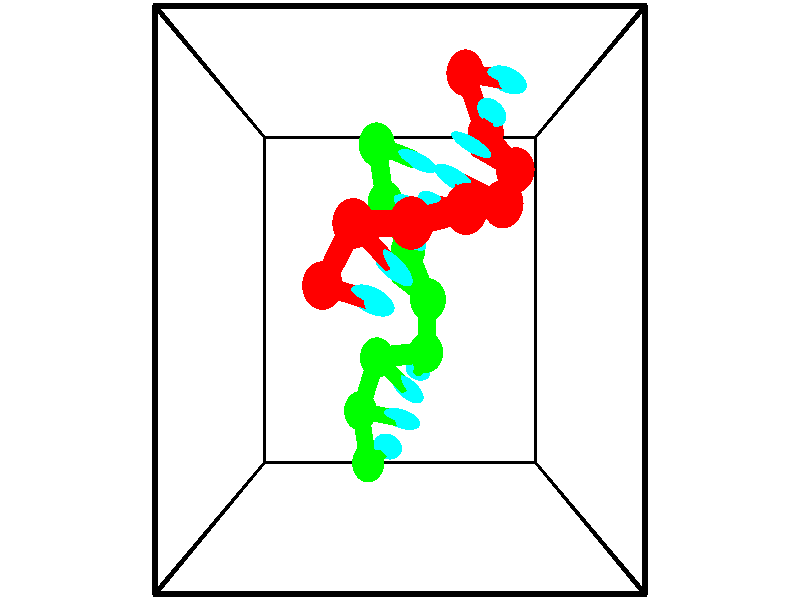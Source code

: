 // switches for output
#declare DRAW_BASES = 1; // possible values are 0, 1; only relevant for DNA ribbons
#declare DRAW_BASES_TYPE = 3; // possible values are 1, 2, 3; only relevant for DNA ribbons
#declare DRAW_FOG = 0; // set to 1 to enable fog

#include "colors.inc"

#include "transforms.inc"
background { rgb <1, 1, 1>}

#default {
   normal{
       ripples 0.25
       frequency 0.20
       turbulence 0.2
       lambda 5
   }
	finish {
		phong 0.1
		phong_size 40.
	}
}

// original window dimensions: 1024x640


// camera settings

camera {
	sky <-0, 1, 0>
	up <-0, 1, 0>
	right 1.6 * <1, 0, 0>
	location <2.5, 2.5, 11.1562>
	look_at <2.5, 2.5, 2.5>
	direction <0, 0, -8.6562>
	angle 67.0682
}


# declare cpy_camera_pos = <2.5, 2.5, 11.1562>;
# if (DRAW_FOG = 1)
fog {
	fog_type 2
	up vnormalize(cpy_camera_pos)
	color rgbt<1,1,1,0.3>
	distance 1e-5
	fog_alt 3e-3
	fog_offset 4
}
# end


// LIGHTS

# declare lum = 6;
global_settings {
	ambient_light rgb lum * <0.05, 0.05, 0.05>
	max_trace_level 15
}# declare cpy_direct_light_amount = 0.25;
light_source
{	1000 * <-1, -1, 1>,
	rgb lum * cpy_direct_light_amount
	parallel
}

light_source
{	1000 * <1, 1, -1>,
	rgb lum * cpy_direct_light_amount
	parallel
}

// strand 0

// nucleotide -1

// particle -1
sphere {
	<3.379469, 5.063032, 2.982481> 0.250000
	pigment { color rgbt <1,0,0,0> }
	no_shadow
}
cylinder {
	<3.655624, 4.938030, 3.243465>,  <3.821318, 4.863029, 3.400056>, 0.100000
	pigment { color rgbt <1,0,0,0> }
	no_shadow
}
cylinder {
	<3.655624, 4.938030, 3.243465>,  <3.379469, 5.063032, 2.982481>, 0.100000
	pigment { color rgbt <1,0,0,0> }
	no_shadow
}

// particle -1
sphere {
	<3.655624, 4.938030, 3.243465> 0.100000
	pigment { color rgbt <1,0,0,0> }
	no_shadow
}
sphere {
	0, 1
	scale<0.080000,0.200000,0.300000>
	matrix <-0.528904, -0.833367, 0.160498,
		0.493584, -0.455895, -0.740631,
		0.690388, -0.312503, 0.652461,
		3.862741, 4.844279, 3.439204>
	pigment { color rgbt <0,1,1,0> }
	no_shadow
}
cylinder {
	<3.693723, 4.436527, 2.731938>,  <3.379469, 5.063032, 2.982481>, 0.130000
	pigment { color rgbt <1,0,0,0> }
	no_shadow
}

// nucleotide -1

// particle -1
sphere {
	<3.693723, 4.436527, 2.731938> 0.250000
	pigment { color rgbt <1,0,0,0> }
	no_shadow
}
cylinder {
	<3.682106, 4.472107, 3.130183>,  <3.675136, 4.493454, 3.369130>, 0.100000
	pigment { color rgbt <1,0,0,0> }
	no_shadow
}
cylinder {
	<3.682106, 4.472107, 3.130183>,  <3.693723, 4.436527, 2.731938>, 0.100000
	pigment { color rgbt <1,0,0,0> }
	no_shadow
}

// particle -1
sphere {
	<3.682106, 4.472107, 3.130183> 0.100000
	pigment { color rgbt <1,0,0,0> }
	no_shadow
}
sphere {
	0, 1
	scale<0.080000,0.200000,0.300000>
	matrix <-0.466412, -0.882161, 0.065207,
		0.884091, -0.462471, 0.067109,
		-0.029044, 0.088949, 0.995613,
		3.673393, 4.498792, 3.428867>
	pigment { color rgbt <0,1,1,0> }
	no_shadow
}
cylinder {
	<4.032411, 3.936579, 3.131505>,  <3.693723, 4.436527, 2.731938>, 0.130000
	pigment { color rgbt <1,0,0,0> }
	no_shadow
}

// nucleotide -1

// particle -1
sphere {
	<4.032411, 3.936579, 3.131505> 0.250000
	pigment { color rgbt <1,0,0,0> }
	no_shadow
}
cylinder {
	<3.684021, 4.065903, 3.279490>,  <3.474987, 4.143497, 3.368282>, 0.100000
	pigment { color rgbt <1,0,0,0> }
	no_shadow
}
cylinder {
	<3.684021, 4.065903, 3.279490>,  <4.032411, 3.936579, 3.131505>, 0.100000
	pigment { color rgbt <1,0,0,0> }
	no_shadow
}

// particle -1
sphere {
	<3.684021, 4.065903, 3.279490> 0.100000
	pigment { color rgbt <1,0,0,0> }
	no_shadow
}
sphere {
	0, 1
	scale<0.080000,0.200000,0.300000>
	matrix <-0.420356, -0.880179, -0.220422,
		0.254370, -0.347499, 0.902519,
		-0.870975, 0.323310, 0.369964,
		3.422729, 4.162896, 3.390480>
	pigment { color rgbt <0,1,1,0> }
	no_shadow
}
cylinder {
	<3.779109, 3.492297, 3.658308>,  <4.032411, 3.936579, 3.131505>, 0.130000
	pigment { color rgbt <1,0,0,0> }
	no_shadow
}

// nucleotide -1

// particle -1
sphere {
	<3.779109, 3.492297, 3.658308> 0.250000
	pigment { color rgbt <1,0,0,0> }
	no_shadow
}
cylinder {
	<3.448807, 3.665916, 3.514235>,  <3.250625, 3.770088, 3.427792>, 0.100000
	pigment { color rgbt <1,0,0,0> }
	no_shadow
}
cylinder {
	<3.448807, 3.665916, 3.514235>,  <3.779109, 3.492297, 3.658308>, 0.100000
	pigment { color rgbt <1,0,0,0> }
	no_shadow
}

// particle -1
sphere {
	<3.448807, 3.665916, 3.514235> 0.100000
	pigment { color rgbt <1,0,0,0> }
	no_shadow
}
sphere {
	0, 1
	scale<0.080000,0.200000,0.300000>
	matrix <-0.513216, -0.843100, 0.160600,
		-0.233960, 0.317467, 0.918955,
		-0.825755, 0.434048, -0.360180,
		3.201080, 3.796131, 3.406181>
	pigment { color rgbt <0,1,1,0> }
	no_shadow
}
cylinder {
	<3.265914, 3.379193, 4.155931>,  <3.779109, 3.492297, 3.658308>, 0.130000
	pigment { color rgbt <1,0,0,0> }
	no_shadow
}

// nucleotide -1

// particle -1
sphere {
	<3.265914, 3.379193, 4.155931> 0.250000
	pigment { color rgbt <1,0,0,0> }
	no_shadow
}
cylinder {
	<3.072151, 3.444401, 3.812122>,  <2.955894, 3.483525, 3.605837>, 0.100000
	pigment { color rgbt <1,0,0,0> }
	no_shadow
}
cylinder {
	<3.072151, 3.444401, 3.812122>,  <3.265914, 3.379193, 4.155931>, 0.100000
	pigment { color rgbt <1,0,0,0> }
	no_shadow
}

// particle -1
sphere {
	<3.072151, 3.444401, 3.812122> 0.100000
	pigment { color rgbt <1,0,0,0> }
	no_shadow
}
sphere {
	0, 1
	scale<0.080000,0.200000,0.300000>
	matrix <-0.614081, -0.763128, 0.201345,
		-0.623102, 0.625348, 0.469771,
		-0.484406, 0.163019, -0.859520,
		2.926829, 3.493306, 3.554266>
	pigment { color rgbt <0,1,1,0> }
	no_shadow
}
cylinder {
	<2.627917, 3.224535, 4.328749>,  <3.265914, 3.379193, 4.155931>, 0.130000
	pigment { color rgbt <1,0,0,0> }
	no_shadow
}

// nucleotide -1

// particle -1
sphere {
	<2.627917, 3.224535, 4.328749> 0.250000
	pigment { color rgbt <1,0,0,0> }
	no_shadow
}
cylinder {
	<2.641876, 3.179790, 3.931504>,  <2.650252, 3.152944, 3.693158>, 0.100000
	pigment { color rgbt <1,0,0,0> }
	no_shadow
}
cylinder {
	<2.641876, 3.179790, 3.931504>,  <2.627917, 3.224535, 4.328749>, 0.100000
	pigment { color rgbt <1,0,0,0> }
	no_shadow
}

// particle -1
sphere {
	<2.641876, 3.179790, 3.931504> 0.100000
	pigment { color rgbt <1,0,0,0> }
	no_shadow
}
sphere {
	0, 1
	scale<0.080000,0.200000,0.300000>
	matrix <-0.540866, -0.837727, 0.075351,
		-0.840385, 0.534510, -0.089739,
		0.034901, -0.111861, -0.993111,
		2.652346, 3.146233, 3.633571>
	pigment { color rgbt <0,1,1,0> }
	no_shadow
}
cylinder {
	<1.944112, 3.260820, 3.951448>,  <2.627917, 3.224535, 4.328749>, 0.130000
	pigment { color rgbt <1,0,0,0> }
	no_shadow
}

// nucleotide -1

// particle -1
sphere {
	<1.944112, 3.260820, 3.951448> 0.250000
	pigment { color rgbt <1,0,0,0> }
	no_shadow
}
cylinder {
	<2.217522, 3.018456, 3.788641>,  <2.381568, 2.873036, 3.690957>, 0.100000
	pigment { color rgbt <1,0,0,0> }
	no_shadow
}
cylinder {
	<2.217522, 3.018456, 3.788641>,  <1.944112, 3.260820, 3.951448>, 0.100000
	pigment { color rgbt <1,0,0,0> }
	no_shadow
}

// particle -1
sphere {
	<2.217522, 3.018456, 3.788641> 0.100000
	pigment { color rgbt <1,0,0,0> }
	no_shadow
}
sphere {
	0, 1
	scale<0.080000,0.200000,0.300000>
	matrix <-0.477564, -0.792930, 0.378410,
		-0.552019, -0.064276, -0.831350,
		0.683525, -0.605912, -0.407017,
		2.422579, 2.836682, 3.666536>
	pigment { color rgbt <0,1,1,0> }
	no_shadow
}
cylinder {
	<1.540644, 2.649085, 3.682191>,  <1.944112, 3.260820, 3.951448>, 0.130000
	pigment { color rgbt <1,0,0,0> }
	no_shadow
}

// nucleotide -1

// particle -1
sphere {
	<1.540644, 2.649085, 3.682191> 0.250000
	pigment { color rgbt <1,0,0,0> }
	no_shadow
}
cylinder {
	<1.897049, 2.560314, 3.840606>,  <2.110892, 2.507052, 3.935654>, 0.100000
	pigment { color rgbt <1,0,0,0> }
	no_shadow
}
cylinder {
	<1.897049, 2.560314, 3.840606>,  <1.540644, 2.649085, 3.682191>, 0.100000
	pigment { color rgbt <1,0,0,0> }
	no_shadow
}

// particle -1
sphere {
	<1.897049, 2.560314, 3.840606> 0.100000
	pigment { color rgbt <1,0,0,0> }
	no_shadow
}
sphere {
	0, 1
	scale<0.080000,0.200000,0.300000>
	matrix <-0.425806, -0.711066, 0.559531,
		0.157433, -0.667184, -0.728067,
		0.891013, -0.221926, 0.396036,
		2.164353, 2.493736, 3.959416>
	pigment { color rgbt <0,1,1,0> }
	no_shadow
}
// strand 1

// nucleotide -1

// particle -1
sphere {
	<2.007707, 0.396995, 1.783218> 0.250000
	pigment { color rgbt <0,1,0,0> }
	no_shadow
}
cylinder {
	<2.185417, 0.576550, 2.093346>,  <2.292043, 0.684282, 2.279423>, 0.100000
	pigment { color rgbt <0,1,0,0> }
	no_shadow
}
cylinder {
	<2.185417, 0.576550, 2.093346>,  <2.007707, 0.396995, 1.783218>, 0.100000
	pigment { color rgbt <0,1,0,0> }
	no_shadow
}

// particle -1
sphere {
	<2.185417, 0.576550, 2.093346> 0.100000
	pigment { color rgbt <0,1,0,0> }
	no_shadow
}
sphere {
	0, 1
	scale<0.080000,0.200000,0.300000>
	matrix <0.422520, 0.658143, -0.623157,
		-0.789998, 0.604441, 0.102734,
		0.444276, 0.448885, 0.775320,
		2.318700, 0.711215, 2.325942>
	pigment { color rgbt <0,1,1,0> }
	no_shadow
}
cylinder {
	<1.890060, 1.080036, 1.863768>,  <2.007707, 0.396995, 1.783218>, 0.130000
	pigment { color rgbt <0,1,0,0> }
	no_shadow
}

// nucleotide -1

// particle -1
sphere {
	<1.890060, 1.080036, 1.863768> 0.250000
	pigment { color rgbt <0,1,0,0> }
	no_shadow
}
cylinder {
	<2.251511, 1.046322, 2.031746>,  <2.468381, 1.026093, 2.132533>, 0.100000
	pigment { color rgbt <0,1,0,0> }
	no_shadow
}
cylinder {
	<2.251511, 1.046322, 2.031746>,  <1.890060, 1.080036, 1.863768>, 0.100000
	pigment { color rgbt <0,1,0,0> }
	no_shadow
}

// particle -1
sphere {
	<2.251511, 1.046322, 2.031746> 0.100000
	pigment { color rgbt <0,1,0,0> }
	no_shadow
}
sphere {
	0, 1
	scale<0.080000,0.200000,0.300000>
	matrix <0.335914, 0.747756, -0.572732,
		-0.265744, 0.658602, 0.704005,
		0.903627, -0.084285, 0.419946,
		2.522599, 1.021036, 2.157730>
	pigment { color rgbt <0,1,1,0> }
	no_shadow
}
cylinder {
	<2.154524, 1.785670, 2.169776>,  <1.890060, 1.080036, 1.863768>, 0.130000
	pigment { color rgbt <0,1,0,0> }
	no_shadow
}

// nucleotide -1

// particle -1
sphere {
	<2.154524, 1.785670, 2.169776> 0.250000
	pigment { color rgbt <0,1,0,0> }
	no_shadow
}
cylinder {
	<2.421638, 1.540543, 2.000772>,  <2.581907, 1.393466, 1.899370>, 0.100000
	pigment { color rgbt <0,1,0,0> }
	no_shadow
}
cylinder {
	<2.421638, 1.540543, 2.000772>,  <2.154524, 1.785670, 2.169776>, 0.100000
	pigment { color rgbt <0,1,0,0> }
	no_shadow
}

// particle -1
sphere {
	<2.421638, 1.540543, 2.000772> 0.100000
	pigment { color rgbt <0,1,0,0> }
	no_shadow
}
sphere {
	0, 1
	scale<0.080000,0.200000,0.300000>
	matrix <0.305595, 0.743291, -0.595088,
		0.678729, 0.268274, 0.683634,
		0.667786, -0.612819, -0.422510,
		2.621974, 1.356697, 1.874019>
	pigment { color rgbt <0,1,1,0> }
	no_shadow
}
cylinder {
	<2.886149, 1.854318, 2.227267>,  <2.154524, 1.785670, 2.169776>, 0.130000
	pigment { color rgbt <0,1,0,0> }
	no_shadow
}

// nucleotide -1

// particle -1
sphere {
	<2.886149, 1.854318, 2.227267> 0.250000
	pigment { color rgbt <0,1,0,0> }
	no_shadow
}
cylinder {
	<2.827614, 1.691662, 1.866550>,  <2.792492, 1.594068, 1.650120>, 0.100000
	pigment { color rgbt <0,1,0,0> }
	no_shadow
}
cylinder {
	<2.827614, 1.691662, 1.866550>,  <2.886149, 1.854318, 2.227267>, 0.100000
	pigment { color rgbt <0,1,0,0> }
	no_shadow
}

// particle -1
sphere {
	<2.827614, 1.691662, 1.866550> 0.100000
	pigment { color rgbt <0,1,0,0> }
	no_shadow
}
sphere {
	0, 1
	scale<0.080000,0.200000,0.300000>
	matrix <0.311322, 0.846354, -0.432161,
		0.938970, -0.343989, 0.002741,
		-0.146339, -0.406640, -0.901792,
		2.783712, 1.569670, 1.596013>
	pigment { color rgbt <0,1,1,0> }
	no_shadow
}
cylinder {
	<2.892513, 2.503670, 2.697903>,  <2.886149, 1.854318, 2.227267>, 0.130000
	pigment { color rgbt <0,1,0,0> }
	no_shadow
}

// nucleotide -1

// particle -1
sphere {
	<2.892513, 2.503670, 2.697903> 0.250000
	pigment { color rgbt <0,1,0,0> }
	no_shadow
}
cylinder {
	<2.619507, 2.678684, 2.932077>,  <2.455703, 2.783693, 3.072582>, 0.100000
	pigment { color rgbt <0,1,0,0> }
	no_shadow
}
cylinder {
	<2.619507, 2.678684, 2.932077>,  <2.892513, 2.503670, 2.697903>, 0.100000
	pigment { color rgbt <0,1,0,0> }
	no_shadow
}

// particle -1
sphere {
	<2.619507, 2.678684, 2.932077> 0.100000
	pigment { color rgbt <0,1,0,0> }
	no_shadow
}
sphere {
	0, 1
	scale<0.080000,0.200000,0.300000>
	matrix <0.437905, 0.886123, -0.151740,
		-0.585161, 0.152800, -0.796391,
		-0.682515, 0.437536, 0.585437,
		2.414752, 2.809945, 3.107708>
	pigment { color rgbt <0,1,1,0> }
	no_shadow
}
cylinder {
	<2.620304, 3.113269, 2.330586>,  <2.892513, 2.503670, 2.697903>, 0.130000
	pigment { color rgbt <0,1,0,0> }
	no_shadow
}

// nucleotide -1

// particle -1
sphere {
	<2.620304, 3.113269, 2.330586> 0.250000
	pigment { color rgbt <0,1,0,0> }
	no_shadow
}
cylinder {
	<2.616035, 3.142887, 2.729465>,  <2.613474, 3.160658, 2.968793>, 0.100000
	pigment { color rgbt <0,1,0,0> }
	no_shadow
}
cylinder {
	<2.616035, 3.142887, 2.729465>,  <2.620304, 3.113269, 2.330586>, 0.100000
	pigment { color rgbt <0,1,0,0> }
	no_shadow
}

// particle -1
sphere {
	<2.616035, 3.142887, 2.729465> 0.100000
	pigment { color rgbt <0,1,0,0> }
	no_shadow
}
sphere {
	0, 1
	scale<0.080000,0.200000,0.300000>
	matrix <0.288336, 0.955123, -0.067836,
		-0.957470, 0.286805, -0.031543,
		-0.010671, 0.074046, 0.997198,
		2.612834, 3.165101, 3.028625>
	pigment { color rgbt <0,1,1,0> }
	no_shadow
}
cylinder {
	<2.287411, 3.679152, 2.452214>,  <2.620304, 3.113269, 2.330586>, 0.130000
	pigment { color rgbt <0,1,0,0> }
	no_shadow
}

// nucleotide -1

// particle -1
sphere {
	<2.287411, 3.679152, 2.452214> 0.250000
	pigment { color rgbt <0,1,0,0> }
	no_shadow
}
cylinder {
	<2.479538, 3.612595, 2.796680>,  <2.594814, 3.572660, 3.003361>, 0.100000
	pigment { color rgbt <0,1,0,0> }
	no_shadow
}
cylinder {
	<2.479538, 3.612595, 2.796680>,  <2.287411, 3.679152, 2.452214>, 0.100000
	pigment { color rgbt <0,1,0,0> }
	no_shadow
}

// particle -1
sphere {
	<2.479538, 3.612595, 2.796680> 0.100000
	pigment { color rgbt <0,1,0,0> }
	no_shadow
}
sphere {
	0, 1
	scale<0.080000,0.200000,0.300000>
	matrix <0.440529, 0.894780, -0.072817,
		-0.758439, 0.414344, 0.503080,
		0.480318, -0.166395, 0.861167,
		2.623633, 3.562676, 3.055030>
	pigment { color rgbt <0,1,1,0> }
	no_shadow
}
cylinder {
	<2.177808, 4.295469, 2.785364>,  <2.287411, 3.679152, 2.452214>, 0.130000
	pigment { color rgbt <0,1,0,0> }
	no_shadow
}

// nucleotide -1

// particle -1
sphere {
	<2.177808, 4.295469, 2.785364> 0.250000
	pigment { color rgbt <0,1,0,0> }
	no_shadow
}
cylinder {
	<2.493393, 4.149704, 2.983250>,  <2.682744, 4.062245, 3.101981>, 0.100000
	pigment { color rgbt <0,1,0,0> }
	no_shadow
}
cylinder {
	<2.493393, 4.149704, 2.983250>,  <2.177808, 4.295469, 2.785364>, 0.100000
	pigment { color rgbt <0,1,0,0> }
	no_shadow
}

// particle -1
sphere {
	<2.493393, 4.149704, 2.983250> 0.100000
	pigment { color rgbt <0,1,0,0> }
	no_shadow
}
sphere {
	0, 1
	scale<0.080000,0.200000,0.300000>
	matrix <0.425462, 0.904897, -0.011960,
		-0.443307, 0.219918, 0.868974,
		0.788962, -0.364413, 0.494714,
		2.730082, 4.040380, 3.131664>
	pigment { color rgbt <0,1,1,0> }
	no_shadow
}
// box output
cylinder {
	<0.000000, 0.000000, 0.000000>,  <5.000000, 0.000000, 0.000000>, 0.025000
	pigment { color rgbt <0,0,0,0> }
	no_shadow
}
cylinder {
	<0.000000, 0.000000, 0.000000>,  <0.000000, 5.000000, 0.000000>, 0.025000
	pigment { color rgbt <0,0,0,0> }
	no_shadow
}
cylinder {
	<0.000000, 0.000000, 0.000000>,  <0.000000, 0.000000, 5.000000>, 0.025000
	pigment { color rgbt <0,0,0,0> }
	no_shadow
}
cylinder {
	<5.000000, 5.000000, 5.000000>,  <0.000000, 5.000000, 5.000000>, 0.025000
	pigment { color rgbt <0,0,0,0> }
	no_shadow
}
cylinder {
	<5.000000, 5.000000, 5.000000>,  <5.000000, 0.000000, 5.000000>, 0.025000
	pigment { color rgbt <0,0,0,0> }
	no_shadow
}
cylinder {
	<5.000000, 5.000000, 5.000000>,  <5.000000, 5.000000, 0.000000>, 0.025000
	pigment { color rgbt <0,0,0,0> }
	no_shadow
}
cylinder {
	<0.000000, 0.000000, 5.000000>,  <0.000000, 5.000000, 5.000000>, 0.025000
	pigment { color rgbt <0,0,0,0> }
	no_shadow
}
cylinder {
	<0.000000, 0.000000, 5.000000>,  <5.000000, 0.000000, 5.000000>, 0.025000
	pigment { color rgbt <0,0,0,0> }
	no_shadow
}
cylinder {
	<5.000000, 5.000000, 0.000000>,  <0.000000, 5.000000, 0.000000>, 0.025000
	pigment { color rgbt <0,0,0,0> }
	no_shadow
}
cylinder {
	<5.000000, 5.000000, 0.000000>,  <5.000000, 0.000000, 0.000000>, 0.025000
	pigment { color rgbt <0,0,0,0> }
	no_shadow
}
cylinder {
	<5.000000, 0.000000, 5.000000>,  <5.000000, 0.000000, 0.000000>, 0.025000
	pigment { color rgbt <0,0,0,0> }
	no_shadow
}
cylinder {
	<0.000000, 5.000000, 0.000000>,  <0.000000, 5.000000, 5.000000>, 0.025000
	pigment { color rgbt <0,0,0,0> }
	no_shadow
}
// end of box output
